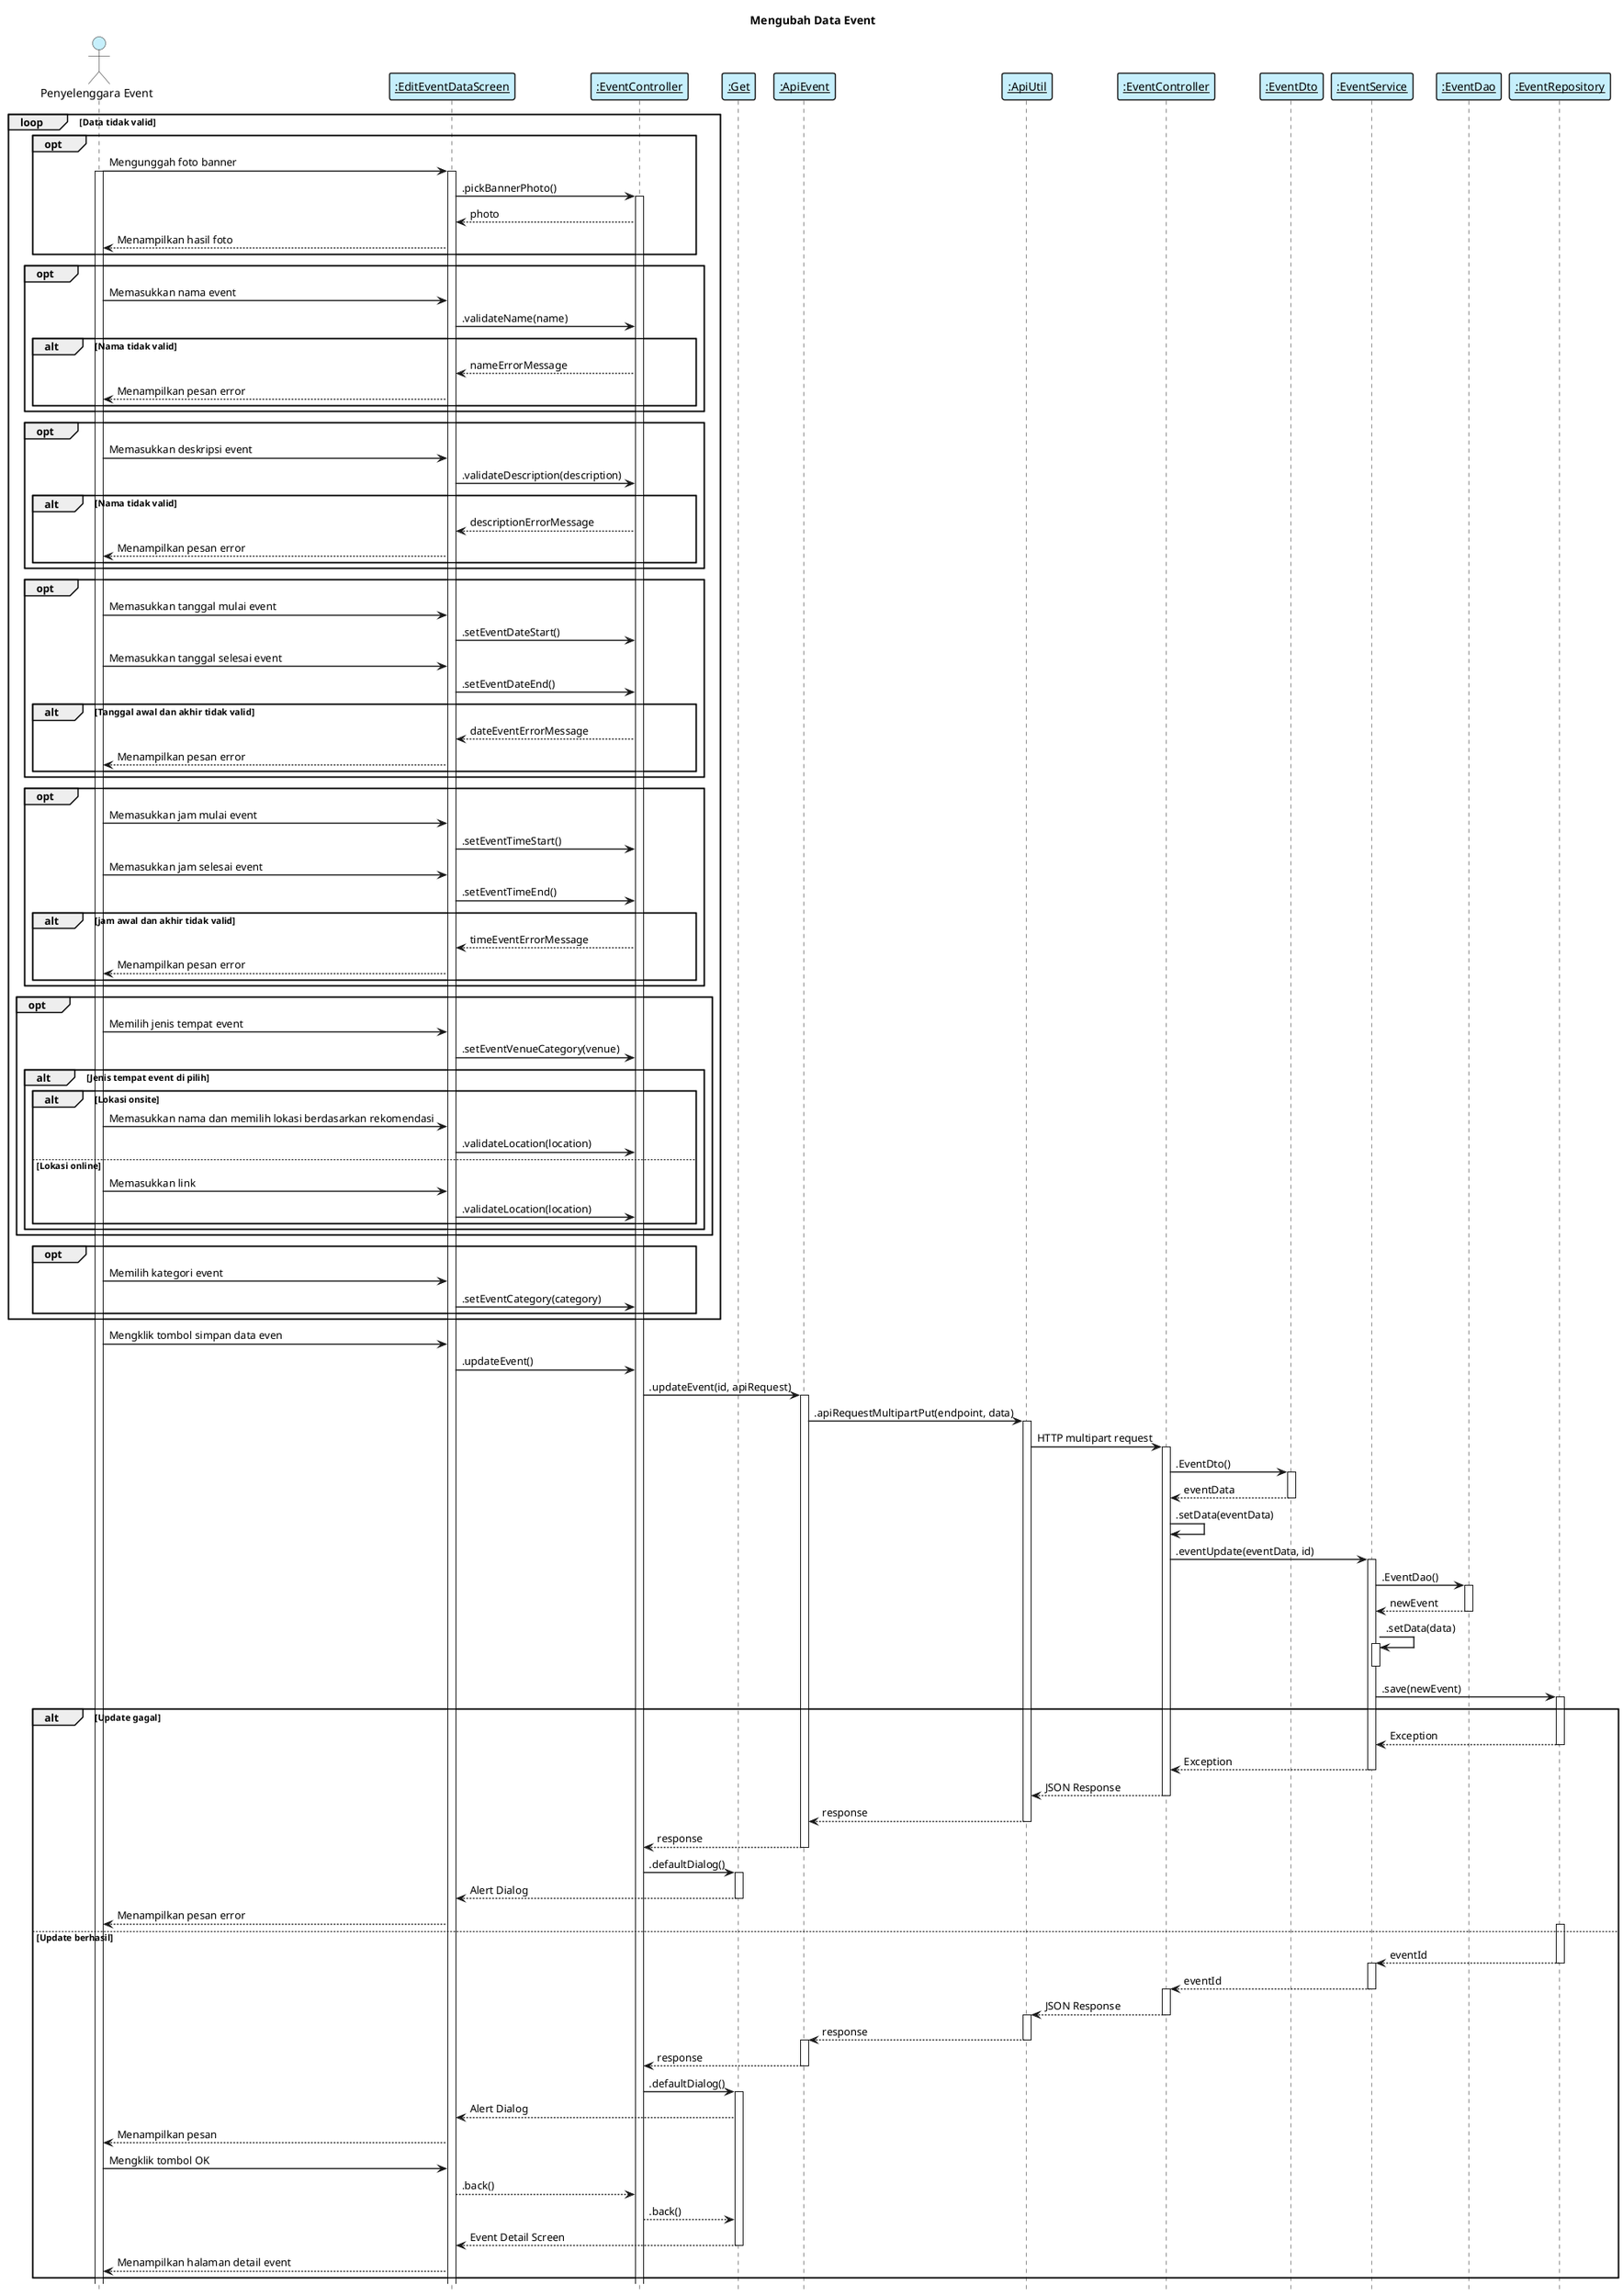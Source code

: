 @startuml edit data event

    title "Mengubah Data Event"
    hide footbox
    skinparam shadowing false
    skinparam sequence {    
        ArrowThickness 1.5
        ActorFontName Century Gothic
        ActorBackgroundColor  #C6EFFC
        ArrowFontName Century Gothic
        ParticipantBorderThickness 1.5
        ParticipantBackgroundColor #C6EFFC
    }

    
    actor "Penyelenggara Event" as eo
    participant "__:EditEventDataScreen__" as viewCreateEvent
    participant "__:EventController__" as controllerCreateEvent
    participant "__:Get__" as libGet
    participant "__:ApiEvent__" as apiEvent
    participant "__:ApiUtil__" as apiUtil
    participant "__:EventController__" as controllerEventBackend
    participant "__:EventDto__" as modelEvent
    participant "__:EventService__" as eventService
    participant "__:EventDao__" as modelEventDao
    participant "__:EventRepository__" as repository 
    loop Data tidak valid
        opt
            eo -> viewCreateEvent: Mengunggah foto banner
            activate eo
            activate viewCreateEvent
            viewCreateEvent -> controllerCreateEvent: .pickBannerPhoto()
            activate controllerCreateEvent
            controllerCreateEvent --> viewCreateEvent: photo
            viewCreateEvent --> eo: Menampilkan hasil foto
        end
        
        
        opt
            eo -> viewCreateEvent: Memasukkan nama event 
            viewCreateEvent -> controllerCreateEvent: .validateName(name)
            alt Nama tidak valid
                controllerCreateEvent --> viewCreateEvent: nameErrorMessage 
                viewCreateEvent --> eo: Menampilkan pesan error
            end
        end

        opt
            eo -> viewCreateEvent: Memasukkan deskripsi event 
            viewCreateEvent -> controllerCreateEvent: .validateDescription(description)
            alt Nama tidak valid
                controllerCreateEvent --> viewCreateEvent: descriptionErrorMessage 
                viewCreateEvent --> eo: Menampilkan pesan error
            end
        end

        opt
            eo -> viewCreateEvent: Memasukkan tanggal mulai event
            viewCreateEvent -> controllerCreateEvent: .setEventDateStart()
            eo -> viewCreateEvent: Memasukkan tanggal selesai event
            viewCreateEvent -> controllerCreateEvent: .setEventDateEnd()
            alt Tanggal awal dan akhir tidak valid
                controllerCreateEvent --> viewCreateEvent: dateEventErrorMessage
                viewCreateEvent --> eo: Menampilkan pesan error
            end
        end
       
        opt
            eo -> viewCreateEvent: Memasukkan jam mulai event
            viewCreateEvent -> controllerCreateEvent: .setEventTimeStart()
            eo -> viewCreateEvent: Memasukkan jam selesai event
            viewCreateEvent -> controllerCreateEvent: .setEventTimeEnd()
            alt jam awal dan akhir tidak valid
                controllerCreateEvent --> viewCreateEvent: timeEventErrorMessage
                viewCreateEvent --> eo: Menampilkan pesan error
            end
        end

        opt
            eo -> viewCreateEvent: Memilih jenis tempat event 
            viewCreateEvent -> controllerCreateEvent: .setEventVenueCategory(venue)
            alt Jenis tempat event di pilih
                alt Lokasi onsite
                    eo -> viewCreateEvent: Memasukkan nama dan memilih lokasi berdasarkan rekomendasi    
                    viewCreateEvent -> controllerCreateEvent: .validateLocation(location)
                else Lokasi online
                    eo -> viewCreateEvent: Memasukkan link  
                    viewCreateEvent -> controllerCreateEvent: .validateLocation(location)
                end
            end
        end

        opt
            eo -> viewCreateEvent: Memilih kategori event
            viewCreateEvent -> controllerCreateEvent: .setEventCategory(category)
        end
    end

    eo -> viewCreateEvent: Mengklik tombol simpan data even
    viewCreateEvent -> controllerCreateEvent: .updateEvent()
    
    controllerCreateEvent -> apiEvent: .updateEvent(id, apiRequest)
    activate apiEvent
    apiEvent -> apiUtil: .apiRequestMultipartPut(endpoint, data)
    activate apiUtil
    apiUtil -> controllerEventBackend: HTTP multipart request
    activate controllerEventBackend
    controllerEventBackend -> modelEvent: .EventDto()
    activate modelEvent 
    modelEvent --> controllerEventBackend: eventData
    deactivate 
    controllerEventBackend -> controllerEventBackend: .setData(eventData)
    controllerEventBackend -> eventService: .eventUpdate(eventData, id)
    activate eventService
    eventService -> modelEventDao: .EventDao()
    activate modelEventDao
    modelEventDao --> eventService: newEvent
    deactivate modelEventDao
    eventService -> eventService: .setData(data)
    activate eventService
    deactivate eventService

    eventService -> repository: .save(newEvent)
    activate repository

    alt Update gagal
        repository --> eventService: Exception
        deactivate repository 
        eventService --> controllerEventBackend: Exception
        deactivate eventService
        controllerEventBackend --> apiUtil: JSON Response
        deactivate controllerEventBackend
        apiUtil --> apiEvent: response
        deactivate apiUtil
        apiEvent --> controllerCreateEvent: response
        deactivate apiEvent
        controllerCreateEvent -> libGet: .defaultDialog()
        activate libGet
        libGet --> viewCreateEvent: Alert Dialog
        deactivate libGet
        viewCreateEvent --> eo: Menampilkan pesan error
    else Update berhasil
        activate repository
        repository --> eventService: eventId
        deactivate repository 
        activate eventService
        eventService --> controllerEventBackend: eventId
        deactivate eventService
        activate controllerEventBackend
        controllerEventBackend --> apiUtil: JSON Response
        deactivate controllerEventBackend
        activate apiUtil
        apiUtil --> apiEvent: response
        deactivate apiUtil
        activate apiEvent
        apiEvent --> controllerCreateEvent: response
        deactivate apiEvent
        controllerCreateEvent -> libGet: .defaultDialog()
        activate libGet
        libGet --> viewCreateEvent: Alert Dialog
        viewCreateEvent --> eo: Menampilkan pesan
        eo -> viewCreateEvent: Mengklik tombol OK
        viewCreateEvent --> controllerCreateEvent: .back()
        controllerCreateEvent --> libGet: .back()
        libGet --> viewCreateEvent: Event Detail Screen
        deactivate libGet
        viewCreateEvent --> eo: Menampilkan halaman detail event
    end 

@enduml